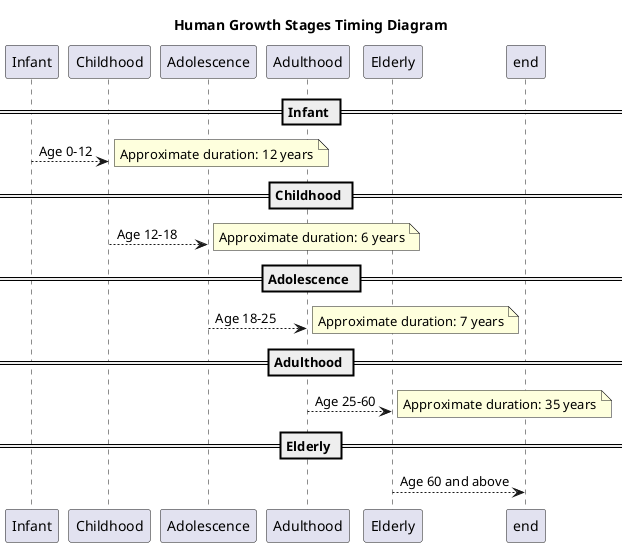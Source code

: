 @startuml
title Human Growth Stages Timing Diagram

skinparam linetype polyline

participant "Infant" as Infant
participant "Childhood" as Childhood
participant "Adolescence" as Adolescence
participant "Adulthood" as Adulthood
participant "Elderly" as Elderly

== Infant ==
Infant --> Childhood: Age 0-12
note right: Approximate duration: 12 years

== Childhood ==
Childhood --> Adolescence: Age 12-18
note right: Approximate duration: 6 years

== Adolescence ==
Adolescence --> Adulthood: Age 18-25
note right: Approximate duration: 7 years

== Adulthood ==
Adulthood --> Elderly: Age 25-60
note right: Approximate duration: 35 years

== Elderly ==
Elderly --> end: Age 60 and above

@enduml
